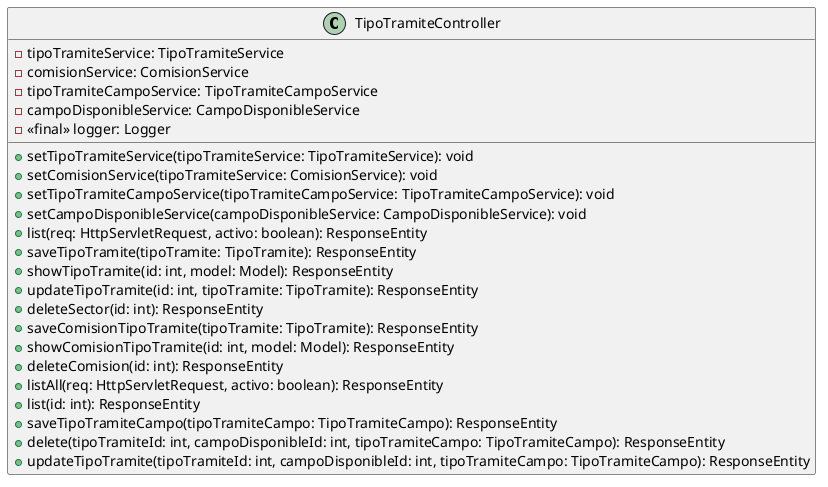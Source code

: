 @startuml TipoTramiteController
class TipoTramiteController {
 - tipoTramiteService: TipoTramiteService
 - comisionService: ComisionService
 - tipoTramiteCampoService: TipoTramiteCampoService
 - campoDisponibleService: CampoDisponibleService
 - <<final>> logger: Logger
 + setTipoTramiteService(tipoTramiteService: TipoTramiteService): void
 + setComisionService(tipoTramiteService: ComisionService): void
 + setTipoTramiteCampoService(tipoTramiteCampoService: TipoTramiteCampoService): void
 + setCampoDisponibleService(campoDisponibleService: CampoDisponibleService): void
 + list(req: HttpServletRequest, activo: boolean): ResponseEntity
 + saveTipoTramite(tipoTramite: TipoTramite): ResponseEntity
 + showTipoTramite(id: int, model: Model): ResponseEntity
 + updateTipoTramite(id: int, tipoTramite: TipoTramite): ResponseEntity
 + deleteSector(id: int): ResponseEntity
 + saveComisionTipoTramite(tipoTramite: TipoTramite): ResponseEntity
 + showComisionTipoTramite(id: int, model: Model): ResponseEntity
 + deleteComision(id: int): ResponseEntity
 + listAll(req: HttpServletRequest, activo: boolean): ResponseEntity
 + list(id: int): ResponseEntity
 + saveTipoTramiteCampo(tipoTramiteCampo: TipoTramiteCampo): ResponseEntity
 + delete(tipoTramiteId: int, campoDisponibleId: int, tipoTramiteCampo: TipoTramiteCampo): ResponseEntity
 + updateTipoTramite(tipoTramiteId: int, campoDisponibleId: int, tipoTramiteCampo: TipoTramiteCampo): ResponseEntity
}
@enduml
